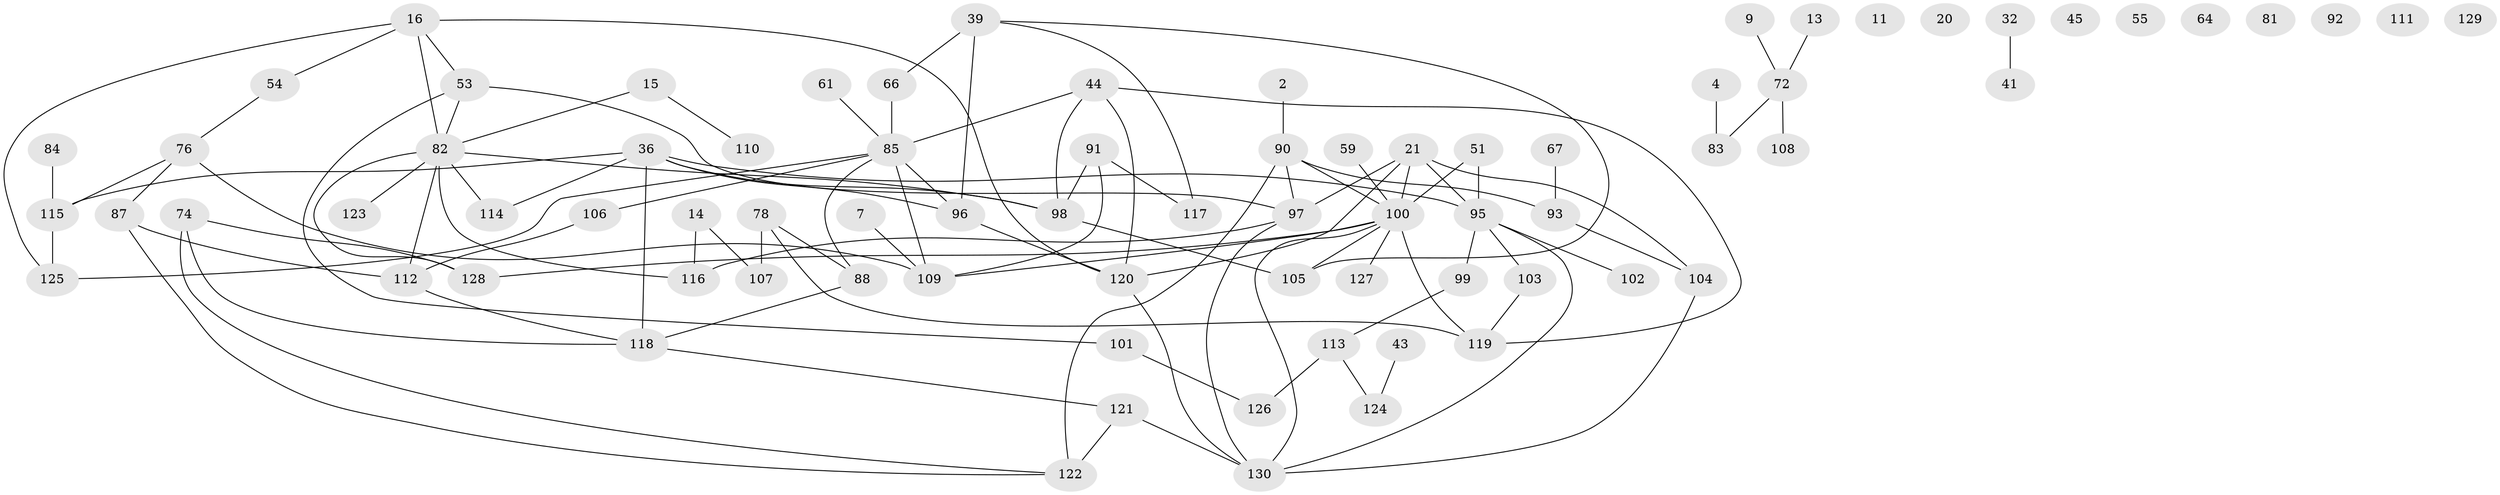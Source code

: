 // original degree distribution, {3: 0.2230769230769231, 1: 0.16923076923076924, 2: 0.2692307692307692, 4: 0.14615384615384616, 0: 0.06923076923076923, 5: 0.08461538461538462, 6: 0.038461538461538464}
// Generated by graph-tools (version 1.1) at 2025/42/03/04/25 21:42:43]
// undirected, 78 vertices, 106 edges
graph export_dot {
graph [start="1"]
  node [color=gray90,style=filled];
  2;
  4;
  7;
  9;
  11;
  13;
  14;
  15;
  16 [super="+8"];
  20;
  21;
  32;
  36 [super="+26"];
  39;
  41;
  43;
  44;
  45;
  51;
  53;
  54;
  55;
  59;
  61;
  64;
  66;
  67;
  72;
  74 [super="+25"];
  76;
  78;
  81;
  82 [super="+23+77"];
  83;
  84;
  85 [super="+62+73+79"];
  87;
  88;
  90 [super="+38+50"];
  91 [super="+58"];
  92;
  93;
  95 [super="+18+57+65"];
  96 [super="+40"];
  97 [super="+56+52"];
  98 [super="+89"];
  99;
  100 [super="+80"];
  101;
  102;
  103;
  104 [super="+10"];
  105 [super="+70"];
  106;
  107;
  108;
  109 [super="+71"];
  110;
  111;
  112;
  113;
  114;
  115 [super="+48"];
  116 [super="+19"];
  117;
  118;
  119;
  120 [super="+86"];
  121 [super="+12+69+35+5"];
  122 [super="+94"];
  123;
  124;
  125;
  126;
  127;
  128 [super="+6+60"];
  129;
  130 [super="+68"];
  2 -- 90;
  4 -- 83;
  7 -- 109;
  9 -- 72;
  13 -- 72;
  14 -- 107;
  14 -- 116;
  15 -- 110;
  15 -- 82;
  16 -- 53 [weight=2];
  16 -- 120;
  16 -- 125;
  16 -- 54;
  16 -- 82 [weight=2];
  21 -- 120 [weight=2];
  21 -- 104;
  21 -- 97;
  21 -- 100;
  21 -- 95;
  32 -- 41;
  36 -- 115;
  36 -- 118 [weight=2];
  36 -- 96;
  36 -- 114;
  36 -- 95;
  36 -- 98;
  39 -- 66;
  39 -- 96 [weight=2];
  39 -- 117;
  39 -- 105;
  43 -- 124;
  44 -- 119;
  44 -- 120;
  44 -- 85;
  44 -- 98;
  51 -- 100;
  51 -- 95;
  53 -- 82;
  53 -- 97;
  53 -- 101;
  54 -- 76;
  59 -- 100;
  61 -- 85;
  66 -- 85;
  67 -- 93;
  72 -- 83;
  72 -- 108;
  74 -- 118;
  74 -- 122;
  74 -- 128;
  76 -- 87;
  76 -- 109 [weight=2];
  76 -- 115;
  78 -- 88;
  78 -- 107;
  78 -- 119;
  82 -- 114;
  82 -- 128;
  82 -- 116 [weight=3];
  82 -- 112;
  82 -- 98 [weight=2];
  82 -- 123;
  84 -- 115;
  85 -- 106;
  85 -- 109 [weight=2];
  85 -- 96;
  85 -- 88;
  85 -- 125;
  87 -- 112;
  87 -- 122;
  88 -- 118;
  90 -- 100 [weight=2];
  90 -- 122 [weight=2];
  90 -- 97;
  90 -- 93;
  91 -- 117;
  91 -- 109;
  91 -- 98;
  93 -- 104;
  95 -- 103;
  95 -- 102;
  95 -- 130;
  95 -- 99;
  96 -- 120;
  97 -- 116;
  97 -- 130;
  98 -- 105;
  99 -- 113;
  100 -- 105;
  100 -- 119;
  100 -- 128;
  100 -- 130;
  100 -- 109;
  100 -- 127;
  101 -- 126;
  103 -- 119;
  104 -- 130;
  106 -- 112;
  112 -- 118;
  113 -- 124;
  113 -- 126;
  115 -- 125;
  118 -- 121;
  120 -- 130;
  121 -- 130;
  121 -- 122;
}
